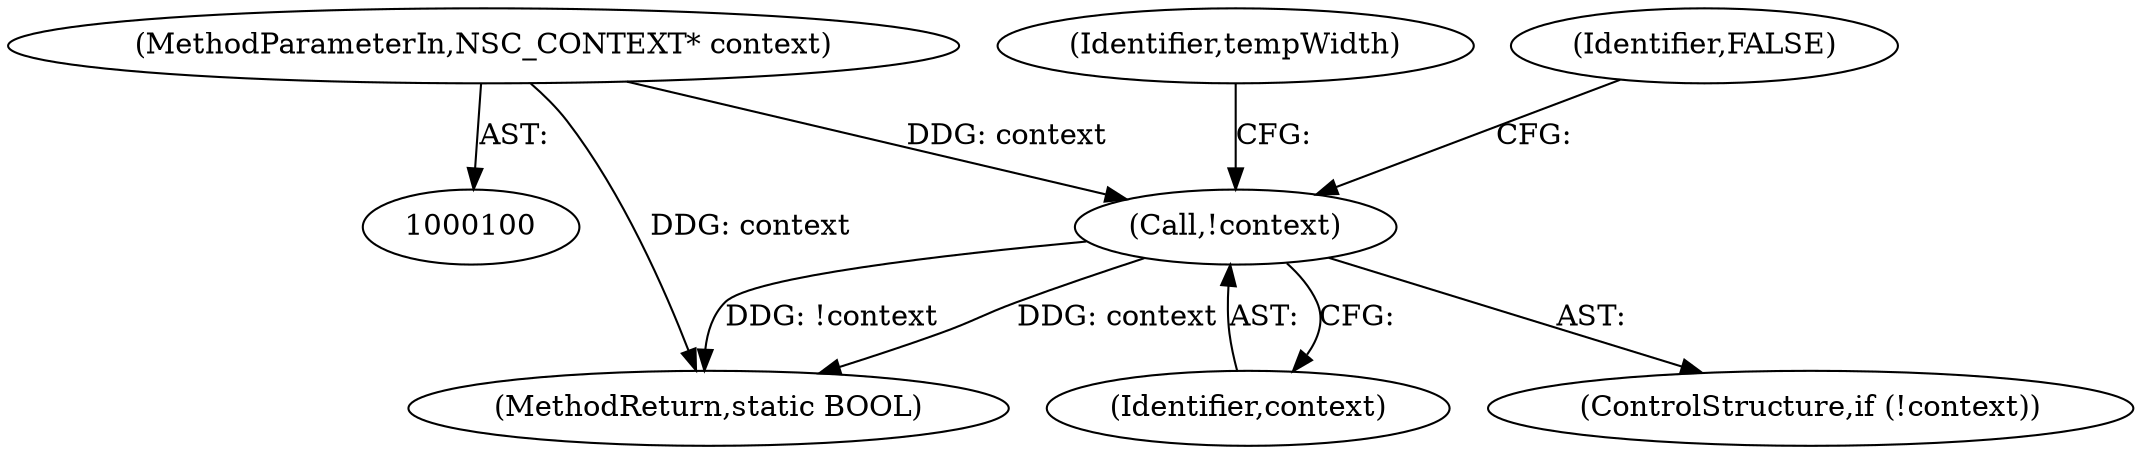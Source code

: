 digraph "0_FreeRDP_d1112c279bd1a327e8e4d0b5f371458bf2579659_6@pointer" {
"1000101" [label="(MethodParameterIn,NSC_CONTEXT* context)"];
"1000108" [label="(Call,!context)"];
"1000113" [label="(Identifier,tempWidth)"];
"1000109" [label="(Identifier,context)"];
"1000108" [label="(Call,!context)"];
"1000111" [label="(Identifier,FALSE)"];
"1000324" [label="(MethodReturn,static BOOL)"];
"1000101" [label="(MethodParameterIn,NSC_CONTEXT* context)"];
"1000107" [label="(ControlStructure,if (!context))"];
"1000101" -> "1000100"  [label="AST: "];
"1000101" -> "1000324"  [label="DDG: context"];
"1000101" -> "1000108"  [label="DDG: context"];
"1000108" -> "1000107"  [label="AST: "];
"1000108" -> "1000109"  [label="CFG: "];
"1000109" -> "1000108"  [label="AST: "];
"1000111" -> "1000108"  [label="CFG: "];
"1000113" -> "1000108"  [label="CFG: "];
"1000108" -> "1000324"  [label="DDG: !context"];
"1000108" -> "1000324"  [label="DDG: context"];
}
